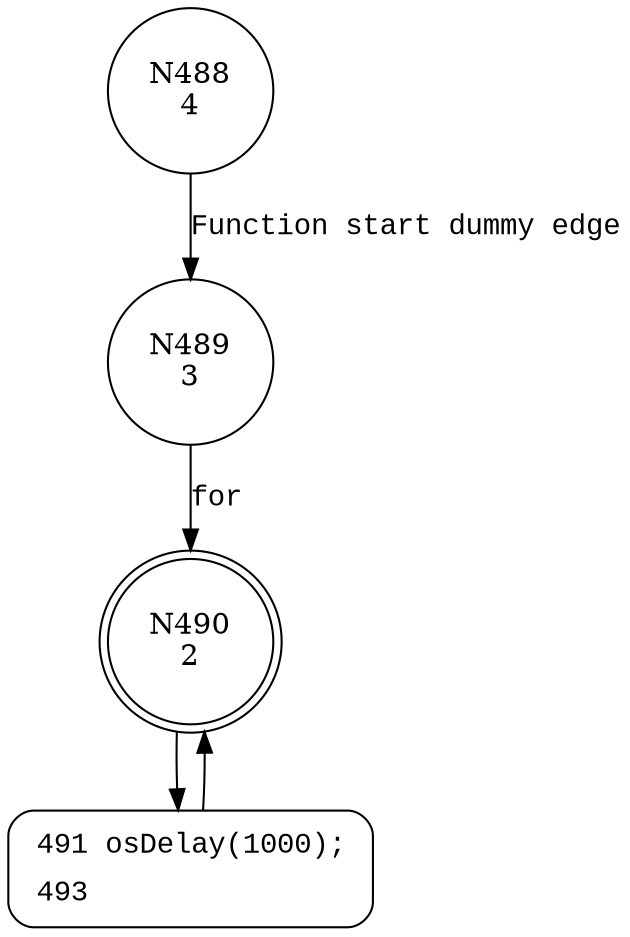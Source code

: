 digraph StartComUSBTask {
488 [shape="circle" label="N488\n4"]
489 [shape="circle" label="N489\n3"]
490 [shape="doublecircle" label="N490\n2"]
491 [shape="circle" label="N491\n1"]
491 [style="filled,bold" penwidth="1" fillcolor="white" fontname="Courier New" shape="Mrecord" label=<<table border="0" cellborder="0" cellpadding="3" bgcolor="white"><tr><td align="right">491</td><td align="left">osDelay(1000);</td></tr><tr><td align="right">493</td><td align="left"></td></tr></table>>]
491 -> 490[label=""]
488 -> 489 [label="Function start dummy edge" fontname="Courier New"]
490 -> 491 [label="" fontname="Courier New"]
489 -> 490 [label="for" fontname="Courier New"]
}